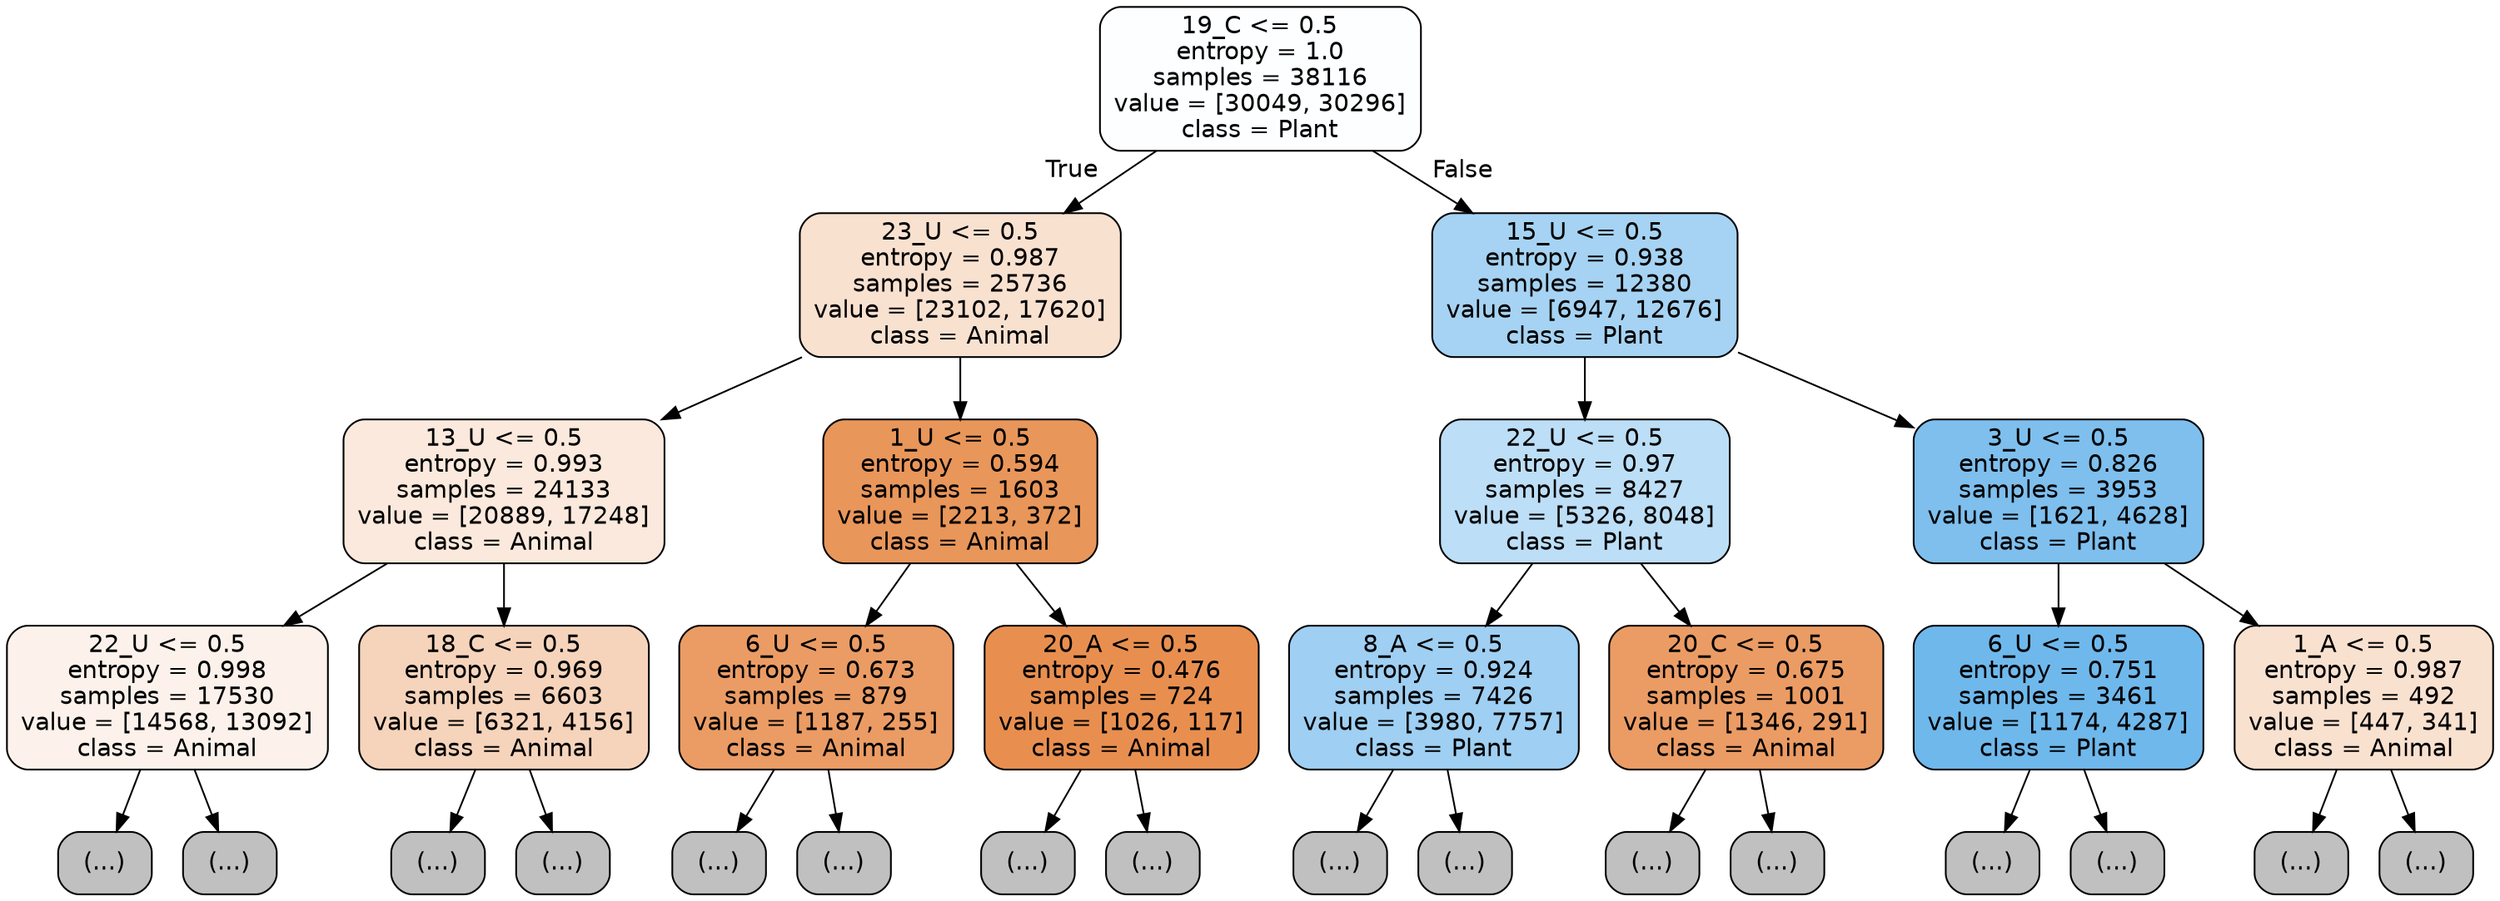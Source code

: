 digraph Tree {
node [shape=box, style="filled, rounded", color="black", fontname="helvetica"] ;
edge [fontname="helvetica"] ;
0 [label="19_C <= 0.5\nentropy = 1.0\nsamples = 38116\nvalue = [30049, 30296]\nclass = Plant", fillcolor="#fdfeff"] ;
1 [label="23_U <= 0.5\nentropy = 0.987\nsamples = 25736\nvalue = [23102, 17620]\nclass = Animal", fillcolor="#f9e1d0"] ;
0 -> 1 [labeldistance=2.5, labelangle=45, headlabel="True"] ;
2 [label="13_U <= 0.5\nentropy = 0.993\nsamples = 24133\nvalue = [20889, 17248]\nclass = Animal", fillcolor="#fae9dc"] ;
1 -> 2 ;
3 [label="22_U <= 0.5\nentropy = 0.998\nsamples = 17530\nvalue = [14568, 13092]\nclass = Animal", fillcolor="#fcf2eb"] ;
2 -> 3 ;
4 [label="(...)", fillcolor="#C0C0C0"] ;
3 -> 4 ;
7681 [label="(...)", fillcolor="#C0C0C0"] ;
3 -> 7681 ;
8660 [label="18_C <= 0.5\nentropy = 0.969\nsamples = 6603\nvalue = [6321, 4156]\nclass = Animal", fillcolor="#f6d4bb"] ;
2 -> 8660 ;
8661 [label="(...)", fillcolor="#C0C0C0"] ;
8660 -> 8661 ;
11426 [label="(...)", fillcolor="#C0C0C0"] ;
8660 -> 11426 ;
12199 [label="1_U <= 0.5\nentropy = 0.594\nsamples = 1603\nvalue = [2213, 372]\nclass = Animal", fillcolor="#e9965a"] ;
1 -> 12199 ;
12200 [label="6_U <= 0.5\nentropy = 0.673\nsamples = 879\nvalue = [1187, 255]\nclass = Animal", fillcolor="#eb9c64"] ;
12199 -> 12200 ;
12201 [label="(...)", fillcolor="#C0C0C0"] ;
12200 -> 12201 ;
12474 [label="(...)", fillcolor="#C0C0C0"] ;
12200 -> 12474 ;
12557 [label="20_A <= 0.5\nentropy = 0.476\nsamples = 724\nvalue = [1026, 117]\nclass = Animal", fillcolor="#e88f50"] ;
12199 -> 12557 ;
12558 [label="(...)", fillcolor="#C0C0C0"] ;
12557 -> 12558 ;
12705 [label="(...)", fillcolor="#C0C0C0"] ;
12557 -> 12705 ;
12772 [label="15_U <= 0.5\nentropy = 0.938\nsamples = 12380\nvalue = [6947, 12676]\nclass = Plant", fillcolor="#a6d3f3"] ;
0 -> 12772 [labeldistance=2.5, labelangle=-45, headlabel="False"] ;
12773 [label="22_U <= 0.5\nentropy = 0.97\nsamples = 8427\nvalue = [5326, 8048]\nclass = Plant", fillcolor="#bcdef6"] ;
12772 -> 12773 ;
12774 [label="8_A <= 0.5\nentropy = 0.924\nsamples = 7426\nvalue = [3980, 7757]\nclass = Plant", fillcolor="#9fcff2"] ;
12773 -> 12774 ;
12775 [label="(...)", fillcolor="#C0C0C0"] ;
12774 -> 12775 ;
14810 [label="(...)", fillcolor="#C0C0C0"] ;
12774 -> 14810 ;
15477 [label="20_C <= 0.5\nentropy = 0.675\nsamples = 1001\nvalue = [1346, 291]\nclass = Animal", fillcolor="#eb9c64"] ;
12773 -> 15477 ;
15478 [label="(...)", fillcolor="#C0C0C0"] ;
15477 -> 15478 ;
15731 [label="(...)", fillcolor="#C0C0C0"] ;
15477 -> 15731 ;
15834 [label="3_U <= 0.5\nentropy = 0.826\nsamples = 3953\nvalue = [1621, 4628]\nclass = Plant", fillcolor="#7ebfee"] ;
12772 -> 15834 ;
15835 [label="6_U <= 0.5\nentropy = 0.751\nsamples = 3461\nvalue = [1174, 4287]\nclass = Plant", fillcolor="#6fb8ec"] ;
15834 -> 15835 ;
15836 [label="(...)", fillcolor="#C0C0C0"] ;
15835 -> 15836 ;
16411 [label="(...)", fillcolor="#C0C0C0"] ;
15835 -> 16411 ;
16644 [label="1_A <= 0.5\nentropy = 0.987\nsamples = 492\nvalue = [447, 341]\nclass = Animal", fillcolor="#f9e1d0"] ;
15834 -> 16644 ;
16645 [label="(...)", fillcolor="#C0C0C0"] ;
16644 -> 16645 ;
16914 [label="(...)", fillcolor="#C0C0C0"] ;
16644 -> 16914 ;
}